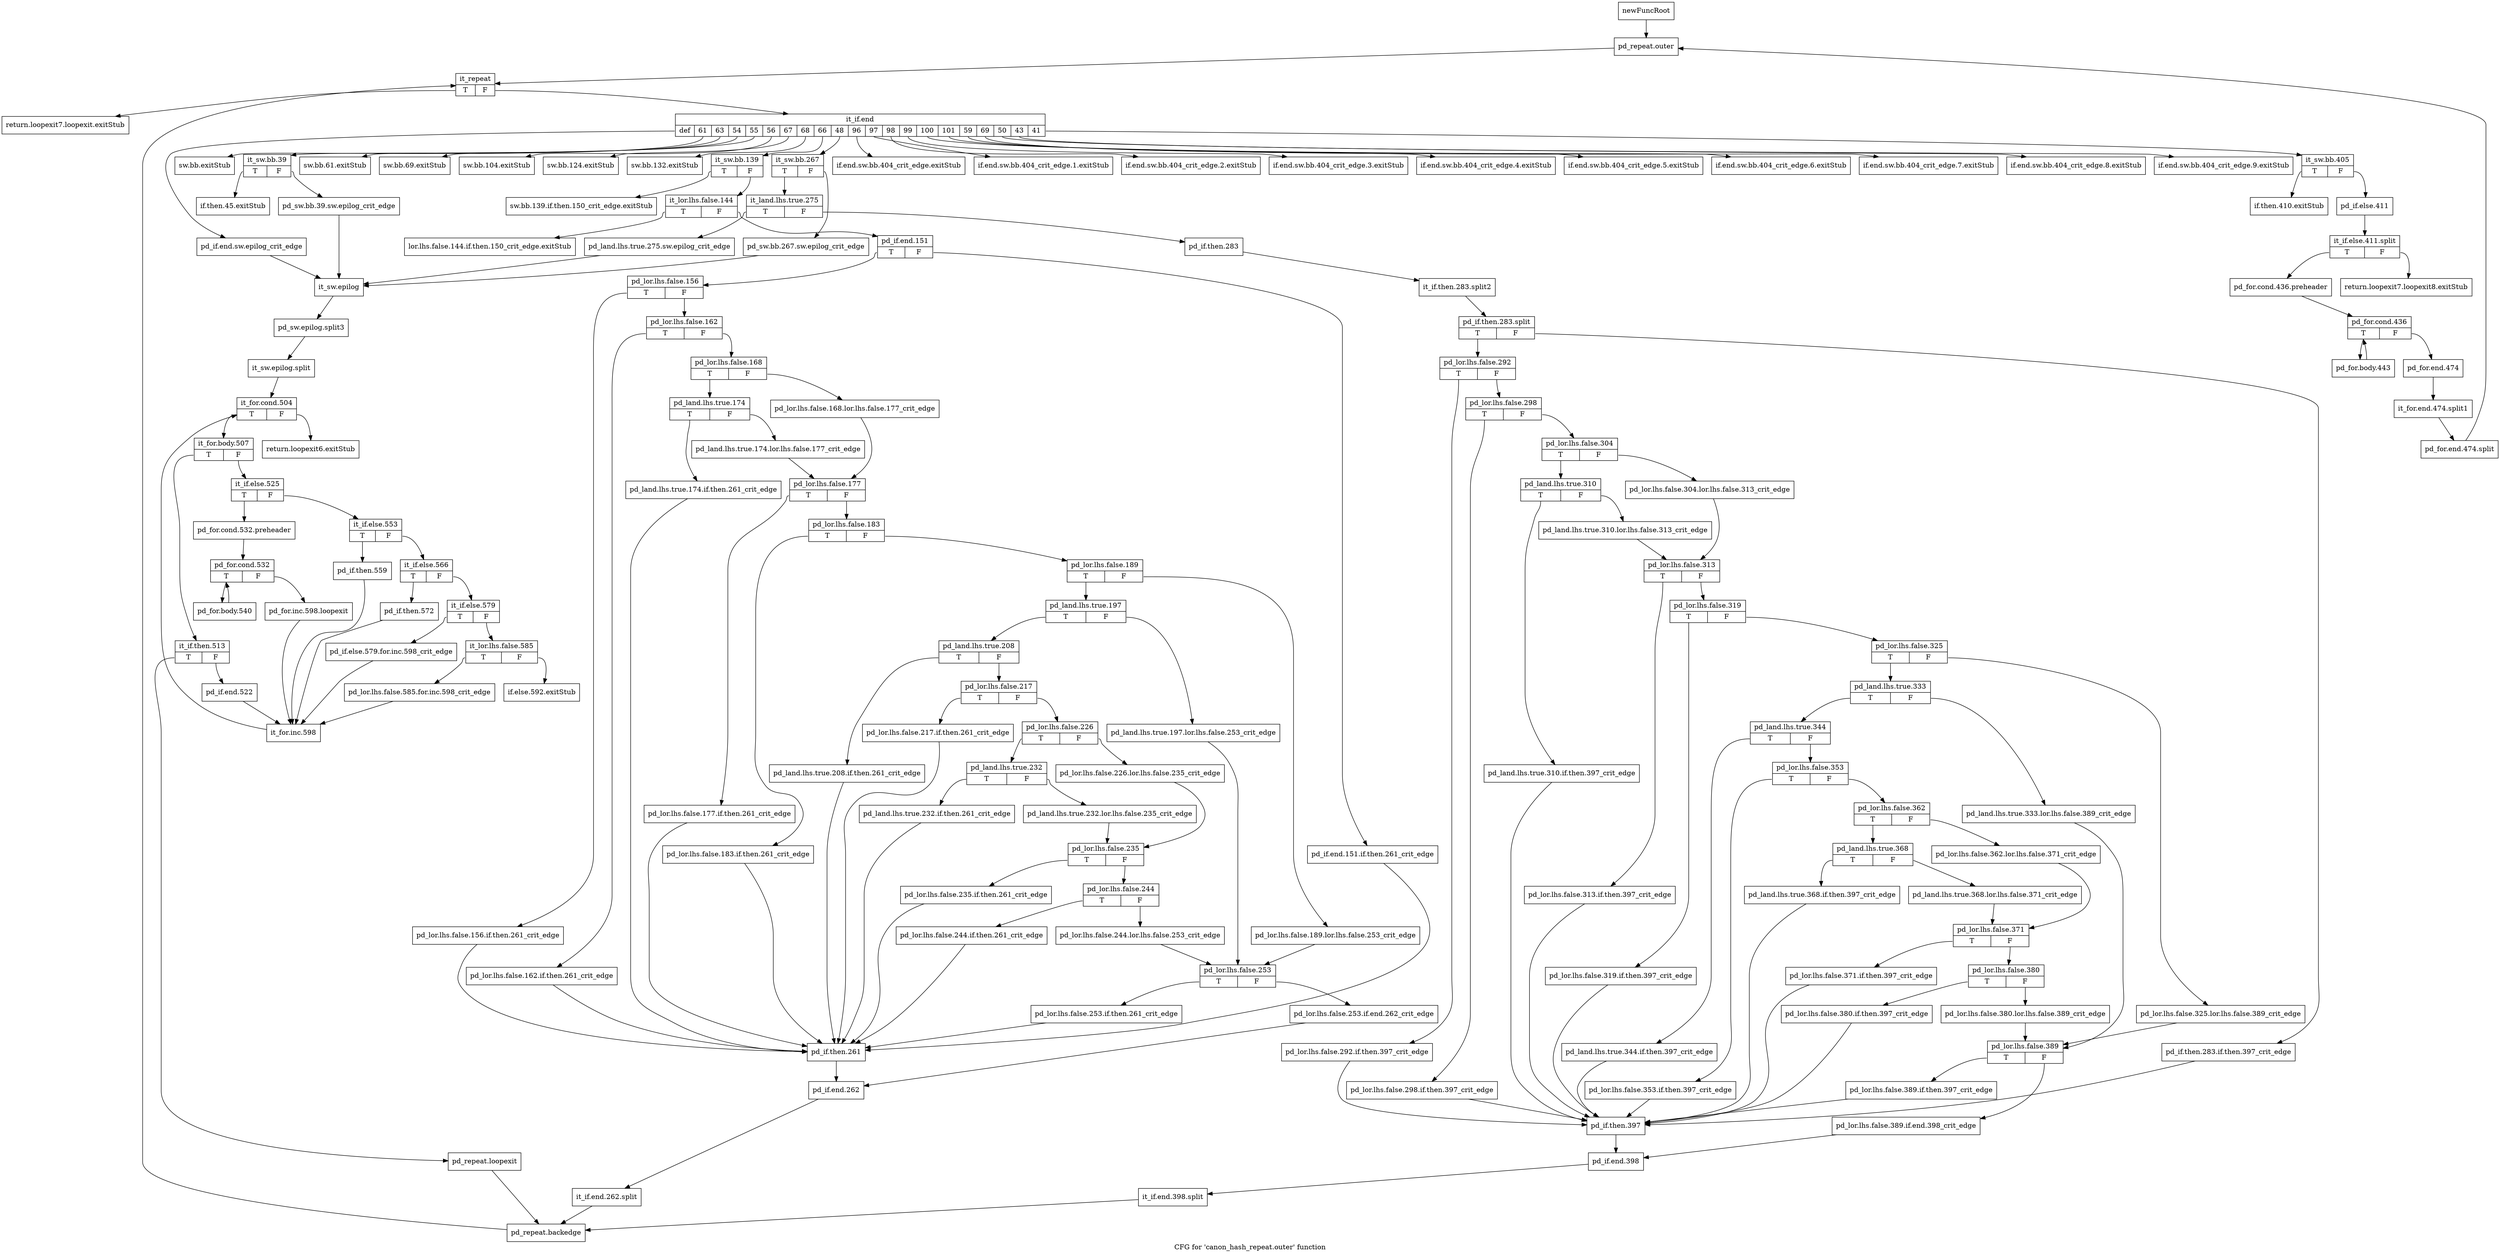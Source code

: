 digraph "CFG for 'canon_hash_repeat.outer' function" {
	label="CFG for 'canon_hash_repeat.outer' function";

	Node0xa918230 [shape=record,label="{newFuncRoot}"];
	Node0xa918230 -> Node0xa918a00;
	Node0xa918280 [shape=record,label="{return.loopexit7.loopexit.exitStub}"];
	Node0xa9182d0 [shape=record,label="{sw.bb.exitStub}"];
	Node0xa918320 [shape=record,label="{sw.bb.61.exitStub}"];
	Node0xa918370 [shape=record,label="{sw.bb.69.exitStub}"];
	Node0xa9183c0 [shape=record,label="{sw.bb.104.exitStub}"];
	Node0xa918410 [shape=record,label="{sw.bb.124.exitStub}"];
	Node0xa918460 [shape=record,label="{sw.bb.132.exitStub}"];
	Node0xa9184b0 [shape=record,label="{if.end.sw.bb.404_crit_edge.exitStub}"];
	Node0xa918500 [shape=record,label="{if.end.sw.bb.404_crit_edge.1.exitStub}"];
	Node0xa918550 [shape=record,label="{if.end.sw.bb.404_crit_edge.2.exitStub}"];
	Node0xa9185a0 [shape=record,label="{if.end.sw.bb.404_crit_edge.3.exitStub}"];
	Node0xa9185f0 [shape=record,label="{if.end.sw.bb.404_crit_edge.4.exitStub}"];
	Node0xa918640 [shape=record,label="{if.end.sw.bb.404_crit_edge.5.exitStub}"];
	Node0xa918690 [shape=record,label="{if.end.sw.bb.404_crit_edge.6.exitStub}"];
	Node0xa9186e0 [shape=record,label="{if.end.sw.bb.404_crit_edge.7.exitStub}"];
	Node0xa918730 [shape=record,label="{if.end.sw.bb.404_crit_edge.8.exitStub}"];
	Node0xa918780 [shape=record,label="{if.end.sw.bb.404_crit_edge.9.exitStub}"];
	Node0xa9187d0 [shape=record,label="{if.then.410.exitStub}"];
	Node0xa918820 [shape=record,label="{return.loopexit7.loopexit8.exitStub}"];
	Node0xa918870 [shape=record,label="{sw.bb.139.if.then.150_crit_edge.exitStub}"];
	Node0xa9188c0 [shape=record,label="{lor.lhs.false.144.if.then.150_crit_edge.exitStub}"];
	Node0xa918910 [shape=record,label="{if.then.45.exitStub}"];
	Node0xa918960 [shape=record,label="{return.loopexit6.exitStub}"];
	Node0xa9189b0 [shape=record,label="{if.else.592.exitStub}"];
	Node0xa918a00 [shape=record,label="{pd_repeat.outer}"];
	Node0xa918a00 -> Node0xa918a50;
	Node0xa918a50 [shape=record,label="{it_repeat|{<s0>T|<s1>F}}"];
	Node0xa918a50:s0 -> Node0xa918280;
	Node0xa918a50:s1 -> Node0xa918aa0;
	Node0xa918aa0 [shape=record,label="{it_if.end|{<s0>def|<s1>61|<s2>63|<s3>54|<s4>55|<s5>56|<s6>67|<s7>68|<s8>66|<s9>48|<s10>96|<s11>97|<s12>98|<s13>99|<s14>100|<s15>101|<s16>59|<s17>69|<s18>50|<s19>43|<s20>41}}"];
	Node0xa918aa0:s0 -> Node0xa91a710;
	Node0xa918aa0:s1 -> Node0xa9182d0;
	Node0xa918aa0:s2 -> Node0xa91a670;
	Node0xa918aa0:s3 -> Node0xa918320;
	Node0xa918aa0:s4 -> Node0xa918370;
	Node0xa918aa0:s5 -> Node0xa9183c0;
	Node0xa918aa0:s6 -> Node0xa918410;
	Node0xa918aa0:s7 -> Node0xa918460;
	Node0xa918aa0:s8 -> Node0xa9199f0;
	Node0xa918aa0:s9 -> Node0xa918cd0;
	Node0xa918aa0:s10 -> Node0xa9184b0;
	Node0xa918aa0:s11 -> Node0xa918500;
	Node0xa918aa0:s12 -> Node0xa918550;
	Node0xa918aa0:s13 -> Node0xa9185a0;
	Node0xa918aa0:s14 -> Node0xa9185f0;
	Node0xa918aa0:s15 -> Node0xa918640;
	Node0xa918aa0:s16 -> Node0xa918690;
	Node0xa918aa0:s17 -> Node0xa9186e0;
	Node0xa918aa0:s18 -> Node0xa918730;
	Node0xa918aa0:s19 -> Node0xa918780;
	Node0xa918aa0:s20 -> Node0xa918af0;
	Node0xa918af0 [shape=record,label="{it_sw.bb.405|{<s0>T|<s1>F}}"];
	Node0xa918af0:s0 -> Node0xa9187d0;
	Node0xa918af0:s1 -> Node0xa918b40;
	Node0xa918b40 [shape=record,label="{pd_if.else.411}"];
	Node0xa918b40 -> Node0xf28fca0;
	Node0xf28fca0 [shape=record,label="{it_if.else.411.split|{<s0>T|<s1>F}}"];
	Node0xf28fca0:s0 -> Node0xa918b90;
	Node0xf28fca0:s1 -> Node0xa918820;
	Node0xa918b90 [shape=record,label="{pd_for.cond.436.preheader}"];
	Node0xa918b90 -> Node0xa918be0;
	Node0xa918be0 [shape=record,label="{pd_for.cond.436|{<s0>T|<s1>F}}"];
	Node0xa918be0:s0 -> Node0xa918c80;
	Node0xa918be0:s1 -> Node0xa918c30;
	Node0xa918c30 [shape=record,label="{pd_for.end.474}"];
	Node0xa918c30 -> Node0xf28d750;
	Node0xf28d750 [shape=record,label="{it_for.end.474.split1}"];
	Node0xf28d750 -> Node0xf28f4a0;
	Node0xf28f4a0 [shape=record,label="{pd_for.end.474.split}"];
	Node0xf28f4a0 -> Node0xa918a00;
	Node0xa918c80 [shape=record,label="{pd_for.body.443}"];
	Node0xa918c80 -> Node0xa918be0;
	Node0xa918cd0 [shape=record,label="{it_sw.bb.267|{<s0>T|<s1>F}}"];
	Node0xa918cd0:s0 -> Node0xa918d70;
	Node0xa918cd0:s1 -> Node0xa918d20;
	Node0xa918d20 [shape=record,label="{pd_sw.bb.267.sw.epilog_crit_edge}"];
	Node0xa918d20 -> Node0xa91a760;
	Node0xa918d70 [shape=record,label="{it_land.lhs.true.275|{<s0>T|<s1>F}}"];
	Node0xa918d70:s0 -> Node0xa9199a0;
	Node0xa918d70:s1 -> Node0xa918dc0;
	Node0xa918dc0 [shape=record,label="{pd_if.then.283}"];
	Node0xa918dc0 -> Node0xf28d850;
	Node0xf28d850 [shape=record,label="{it_if.then.283.split2}"];
	Node0xf28d850 -> Node0xf43bcf0;
	Node0xf43bcf0 [shape=record,label="{pd_if.then.283.split|{<s0>T|<s1>F}}"];
	Node0xf43bcf0:s0 -> Node0xa918e60;
	Node0xf43bcf0:s1 -> Node0xa918e10;
	Node0xa918e10 [shape=record,label="{pd_if.then.283.if.then.397_crit_edge}"];
	Node0xa918e10 -> Node0xa919900;
	Node0xa918e60 [shape=record,label="{pd_lor.lhs.false.292|{<s0>T|<s1>F}}"];
	Node0xa918e60:s0 -> Node0xa9198b0;
	Node0xa918e60:s1 -> Node0xa918eb0;
	Node0xa918eb0 [shape=record,label="{pd_lor.lhs.false.298|{<s0>T|<s1>F}}"];
	Node0xa918eb0:s0 -> Node0xa919860;
	Node0xa918eb0:s1 -> Node0xa918f00;
	Node0xa918f00 [shape=record,label="{pd_lor.lhs.false.304|{<s0>T|<s1>F}}"];
	Node0xa918f00:s0 -> Node0xa918fa0;
	Node0xa918f00:s1 -> Node0xa918f50;
	Node0xa918f50 [shape=record,label="{pd_lor.lhs.false.304.lor.lhs.false.313_crit_edge}"];
	Node0xa918f50 -> Node0xa919040;
	Node0xa918fa0 [shape=record,label="{pd_land.lhs.true.310|{<s0>T|<s1>F}}"];
	Node0xa918fa0:s0 -> Node0xa919810;
	Node0xa918fa0:s1 -> Node0xa918ff0;
	Node0xa918ff0 [shape=record,label="{pd_land.lhs.true.310.lor.lhs.false.313_crit_edge}"];
	Node0xa918ff0 -> Node0xa919040;
	Node0xa919040 [shape=record,label="{pd_lor.lhs.false.313|{<s0>T|<s1>F}}"];
	Node0xa919040:s0 -> Node0xa9197c0;
	Node0xa919040:s1 -> Node0xa919090;
	Node0xa919090 [shape=record,label="{pd_lor.lhs.false.319|{<s0>T|<s1>F}}"];
	Node0xa919090:s0 -> Node0xa919770;
	Node0xa919090:s1 -> Node0xa9190e0;
	Node0xa9190e0 [shape=record,label="{pd_lor.lhs.false.325|{<s0>T|<s1>F}}"];
	Node0xa9190e0:s0 -> Node0xa919180;
	Node0xa9190e0:s1 -> Node0xa919130;
	Node0xa919130 [shape=record,label="{pd_lor.lhs.false.325.lor.lhs.false.389_crit_edge}"];
	Node0xa919130 -> Node0xa9194f0;
	Node0xa919180 [shape=record,label="{pd_land.lhs.true.333|{<s0>T|<s1>F}}"];
	Node0xa919180:s0 -> Node0xa919220;
	Node0xa919180:s1 -> Node0xa9191d0;
	Node0xa9191d0 [shape=record,label="{pd_land.lhs.true.333.lor.lhs.false.389_crit_edge}"];
	Node0xa9191d0 -> Node0xa9194f0;
	Node0xa919220 [shape=record,label="{pd_land.lhs.true.344|{<s0>T|<s1>F}}"];
	Node0xa919220:s0 -> Node0xa919720;
	Node0xa919220:s1 -> Node0xa919270;
	Node0xa919270 [shape=record,label="{pd_lor.lhs.false.353|{<s0>T|<s1>F}}"];
	Node0xa919270:s0 -> Node0xa9196d0;
	Node0xa919270:s1 -> Node0xa9192c0;
	Node0xa9192c0 [shape=record,label="{pd_lor.lhs.false.362|{<s0>T|<s1>F}}"];
	Node0xa9192c0:s0 -> Node0xa919360;
	Node0xa9192c0:s1 -> Node0xa919310;
	Node0xa919310 [shape=record,label="{pd_lor.lhs.false.362.lor.lhs.false.371_crit_edge}"];
	Node0xa919310 -> Node0xa919400;
	Node0xa919360 [shape=record,label="{pd_land.lhs.true.368|{<s0>T|<s1>F}}"];
	Node0xa919360:s0 -> Node0xa919680;
	Node0xa919360:s1 -> Node0xa9193b0;
	Node0xa9193b0 [shape=record,label="{pd_land.lhs.true.368.lor.lhs.false.371_crit_edge}"];
	Node0xa9193b0 -> Node0xa919400;
	Node0xa919400 [shape=record,label="{pd_lor.lhs.false.371|{<s0>T|<s1>F}}"];
	Node0xa919400:s0 -> Node0xa919630;
	Node0xa919400:s1 -> Node0xa919450;
	Node0xa919450 [shape=record,label="{pd_lor.lhs.false.380|{<s0>T|<s1>F}}"];
	Node0xa919450:s0 -> Node0xa9195e0;
	Node0xa919450:s1 -> Node0xa9194a0;
	Node0xa9194a0 [shape=record,label="{pd_lor.lhs.false.380.lor.lhs.false.389_crit_edge}"];
	Node0xa9194a0 -> Node0xa9194f0;
	Node0xa9194f0 [shape=record,label="{pd_lor.lhs.false.389|{<s0>T|<s1>F}}"];
	Node0xa9194f0:s0 -> Node0xa919590;
	Node0xa9194f0:s1 -> Node0xa919540;
	Node0xa919540 [shape=record,label="{pd_lor.lhs.false.389.if.end.398_crit_edge}"];
	Node0xa919540 -> Node0xa919950;
	Node0xa919590 [shape=record,label="{pd_lor.lhs.false.389.if.then.397_crit_edge}"];
	Node0xa919590 -> Node0xa919900;
	Node0xa9195e0 [shape=record,label="{pd_lor.lhs.false.380.if.then.397_crit_edge}"];
	Node0xa9195e0 -> Node0xa919900;
	Node0xa919630 [shape=record,label="{pd_lor.lhs.false.371.if.then.397_crit_edge}"];
	Node0xa919630 -> Node0xa919900;
	Node0xa919680 [shape=record,label="{pd_land.lhs.true.368.if.then.397_crit_edge}"];
	Node0xa919680 -> Node0xa919900;
	Node0xa9196d0 [shape=record,label="{pd_lor.lhs.false.353.if.then.397_crit_edge}"];
	Node0xa9196d0 -> Node0xa919900;
	Node0xa919720 [shape=record,label="{pd_land.lhs.true.344.if.then.397_crit_edge}"];
	Node0xa919720 -> Node0xa919900;
	Node0xa919770 [shape=record,label="{pd_lor.lhs.false.319.if.then.397_crit_edge}"];
	Node0xa919770 -> Node0xa919900;
	Node0xa9197c0 [shape=record,label="{pd_lor.lhs.false.313.if.then.397_crit_edge}"];
	Node0xa9197c0 -> Node0xa919900;
	Node0xa919810 [shape=record,label="{pd_land.lhs.true.310.if.then.397_crit_edge}"];
	Node0xa919810 -> Node0xa919900;
	Node0xa919860 [shape=record,label="{pd_lor.lhs.false.298.if.then.397_crit_edge}"];
	Node0xa919860 -> Node0xa919900;
	Node0xa9198b0 [shape=record,label="{pd_lor.lhs.false.292.if.then.397_crit_edge}"];
	Node0xa9198b0 -> Node0xa919900;
	Node0xa919900 [shape=record,label="{pd_if.then.397}"];
	Node0xa919900 -> Node0xa919950;
	Node0xa919950 [shape=record,label="{pd_if.end.398}"];
	Node0xa919950 -> Node0xf28e7a0;
	Node0xf28e7a0 [shape=record,label="{it_if.end.398.split}"];
	Node0xf28e7a0 -> Node0xa91ada0;
	Node0xa9199a0 [shape=record,label="{pd_land.lhs.true.275.sw.epilog_crit_edge}"];
	Node0xa9199a0 -> Node0xa91a760;
	Node0xa9199f0 [shape=record,label="{it_sw.bb.139|{<s0>T|<s1>F}}"];
	Node0xa9199f0:s0 -> Node0xa918870;
	Node0xa9199f0:s1 -> Node0xa919a40;
	Node0xa919a40 [shape=record,label="{it_lor.lhs.false.144|{<s0>T|<s1>F}}"];
	Node0xa919a40:s0 -> Node0xa9188c0;
	Node0xa919a40:s1 -> Node0xa919a90;
	Node0xa919a90 [shape=record,label="{pd_if.end.151|{<s0>T|<s1>F}}"];
	Node0xa919a90:s0 -> Node0xa919b30;
	Node0xa919a90:s1 -> Node0xa919ae0;
	Node0xa919ae0 [shape=record,label="{pd_if.end.151.if.then.261_crit_edge}"];
	Node0xa919ae0 -> Node0xa91a5d0;
	Node0xa919b30 [shape=record,label="{pd_lor.lhs.false.156|{<s0>T|<s1>F}}"];
	Node0xa919b30:s0 -> Node0xa91a580;
	Node0xa919b30:s1 -> Node0xa919b80;
	Node0xa919b80 [shape=record,label="{pd_lor.lhs.false.162|{<s0>T|<s1>F}}"];
	Node0xa919b80:s0 -> Node0xa91a530;
	Node0xa919b80:s1 -> Node0xa919bd0;
	Node0xa919bd0 [shape=record,label="{pd_lor.lhs.false.168|{<s0>T|<s1>F}}"];
	Node0xa919bd0:s0 -> Node0xa919c70;
	Node0xa919bd0:s1 -> Node0xa919c20;
	Node0xa919c20 [shape=record,label="{pd_lor.lhs.false.168.lor.lhs.false.177_crit_edge}"];
	Node0xa919c20 -> Node0xa919d10;
	Node0xa919c70 [shape=record,label="{pd_land.lhs.true.174|{<s0>T|<s1>F}}"];
	Node0xa919c70:s0 -> Node0xa91a4e0;
	Node0xa919c70:s1 -> Node0xa919cc0;
	Node0xa919cc0 [shape=record,label="{pd_land.lhs.true.174.lor.lhs.false.177_crit_edge}"];
	Node0xa919cc0 -> Node0xa919d10;
	Node0xa919d10 [shape=record,label="{pd_lor.lhs.false.177|{<s0>T|<s1>F}}"];
	Node0xa919d10:s0 -> Node0xa91a490;
	Node0xa919d10:s1 -> Node0xa919d60;
	Node0xa919d60 [shape=record,label="{pd_lor.lhs.false.183|{<s0>T|<s1>F}}"];
	Node0xa919d60:s0 -> Node0xa91a440;
	Node0xa919d60:s1 -> Node0xa919db0;
	Node0xa919db0 [shape=record,label="{pd_lor.lhs.false.189|{<s0>T|<s1>F}}"];
	Node0xa919db0:s0 -> Node0xa919e50;
	Node0xa919db0:s1 -> Node0xa919e00;
	Node0xa919e00 [shape=record,label="{pd_lor.lhs.false.189.lor.lhs.false.253_crit_edge}"];
	Node0xa919e00 -> Node0xa91a1c0;
	Node0xa919e50 [shape=record,label="{pd_land.lhs.true.197|{<s0>T|<s1>F}}"];
	Node0xa919e50:s0 -> Node0xa919ef0;
	Node0xa919e50:s1 -> Node0xa919ea0;
	Node0xa919ea0 [shape=record,label="{pd_land.lhs.true.197.lor.lhs.false.253_crit_edge}"];
	Node0xa919ea0 -> Node0xa91a1c0;
	Node0xa919ef0 [shape=record,label="{pd_land.lhs.true.208|{<s0>T|<s1>F}}"];
	Node0xa919ef0:s0 -> Node0xa91a3f0;
	Node0xa919ef0:s1 -> Node0xa919f40;
	Node0xa919f40 [shape=record,label="{pd_lor.lhs.false.217|{<s0>T|<s1>F}}"];
	Node0xa919f40:s0 -> Node0xa91a3a0;
	Node0xa919f40:s1 -> Node0xa919f90;
	Node0xa919f90 [shape=record,label="{pd_lor.lhs.false.226|{<s0>T|<s1>F}}"];
	Node0xa919f90:s0 -> Node0xa91a030;
	Node0xa919f90:s1 -> Node0xa919fe0;
	Node0xa919fe0 [shape=record,label="{pd_lor.lhs.false.226.lor.lhs.false.235_crit_edge}"];
	Node0xa919fe0 -> Node0xa91a0d0;
	Node0xa91a030 [shape=record,label="{pd_land.lhs.true.232|{<s0>T|<s1>F}}"];
	Node0xa91a030:s0 -> Node0xa91a350;
	Node0xa91a030:s1 -> Node0xa91a080;
	Node0xa91a080 [shape=record,label="{pd_land.lhs.true.232.lor.lhs.false.235_crit_edge}"];
	Node0xa91a080 -> Node0xa91a0d0;
	Node0xa91a0d0 [shape=record,label="{pd_lor.lhs.false.235|{<s0>T|<s1>F}}"];
	Node0xa91a0d0:s0 -> Node0xa91a300;
	Node0xa91a0d0:s1 -> Node0xa91a120;
	Node0xa91a120 [shape=record,label="{pd_lor.lhs.false.244|{<s0>T|<s1>F}}"];
	Node0xa91a120:s0 -> Node0xa91a2b0;
	Node0xa91a120:s1 -> Node0xa91a170;
	Node0xa91a170 [shape=record,label="{pd_lor.lhs.false.244.lor.lhs.false.253_crit_edge}"];
	Node0xa91a170 -> Node0xa91a1c0;
	Node0xa91a1c0 [shape=record,label="{pd_lor.lhs.false.253|{<s0>T|<s1>F}}"];
	Node0xa91a1c0:s0 -> Node0xa91a260;
	Node0xa91a1c0:s1 -> Node0xa91a210;
	Node0xa91a210 [shape=record,label="{pd_lor.lhs.false.253.if.end.262_crit_edge}"];
	Node0xa91a210 -> Node0xa91a620;
	Node0xa91a260 [shape=record,label="{pd_lor.lhs.false.253.if.then.261_crit_edge}"];
	Node0xa91a260 -> Node0xa91a5d0;
	Node0xa91a2b0 [shape=record,label="{pd_lor.lhs.false.244.if.then.261_crit_edge}"];
	Node0xa91a2b0 -> Node0xa91a5d0;
	Node0xa91a300 [shape=record,label="{pd_lor.lhs.false.235.if.then.261_crit_edge}"];
	Node0xa91a300 -> Node0xa91a5d0;
	Node0xa91a350 [shape=record,label="{pd_land.lhs.true.232.if.then.261_crit_edge}"];
	Node0xa91a350 -> Node0xa91a5d0;
	Node0xa91a3a0 [shape=record,label="{pd_lor.lhs.false.217.if.then.261_crit_edge}"];
	Node0xa91a3a0 -> Node0xa91a5d0;
	Node0xa91a3f0 [shape=record,label="{pd_land.lhs.true.208.if.then.261_crit_edge}"];
	Node0xa91a3f0 -> Node0xa91a5d0;
	Node0xa91a440 [shape=record,label="{pd_lor.lhs.false.183.if.then.261_crit_edge}"];
	Node0xa91a440 -> Node0xa91a5d0;
	Node0xa91a490 [shape=record,label="{pd_lor.lhs.false.177.if.then.261_crit_edge}"];
	Node0xa91a490 -> Node0xa91a5d0;
	Node0xa91a4e0 [shape=record,label="{pd_land.lhs.true.174.if.then.261_crit_edge}"];
	Node0xa91a4e0 -> Node0xa91a5d0;
	Node0xa91a530 [shape=record,label="{pd_lor.lhs.false.162.if.then.261_crit_edge}"];
	Node0xa91a530 -> Node0xa91a5d0;
	Node0xa91a580 [shape=record,label="{pd_lor.lhs.false.156.if.then.261_crit_edge}"];
	Node0xa91a580 -> Node0xa91a5d0;
	Node0xa91a5d0 [shape=record,label="{pd_if.then.261}"];
	Node0xa91a5d0 -> Node0xa91a620;
	Node0xa91a620 [shape=record,label="{pd_if.end.262}"];
	Node0xa91a620 -> Node0xf28e620;
	Node0xf28e620 [shape=record,label="{it_if.end.262.split}"];
	Node0xf28e620 -> Node0xa91ada0;
	Node0xa91a670 [shape=record,label="{it_sw.bb.39|{<s0>T|<s1>F}}"];
	Node0xa91a670:s0 -> Node0xa918910;
	Node0xa91a670:s1 -> Node0xa91a6c0;
	Node0xa91a6c0 [shape=record,label="{pd_sw.bb.39.sw.epilog_crit_edge}"];
	Node0xa91a6c0 -> Node0xa91a760;
	Node0xa91a710 [shape=record,label="{pd_if.end.sw.epilog_crit_edge}"];
	Node0xa91a710 -> Node0xa91a760;
	Node0xa91a760 [shape=record,label="{it_sw.epilog}"];
	Node0xa91a760 -> Node0xf28e9a0;
	Node0xf28e9a0 [shape=record,label="{pd_sw.epilog.split3}"];
	Node0xf28e9a0 -> Node0xf28e8a0;
	Node0xf28e8a0 [shape=record,label="{it_sw.epilog.split}"];
	Node0xf28e8a0 -> Node0xa91a7b0;
	Node0xa91a7b0 [shape=record,label="{it_for.cond.504|{<s0>T|<s1>F}}"];
	Node0xa91a7b0:s0 -> Node0xa91a800;
	Node0xa91a7b0:s1 -> Node0xa918960;
	Node0xa91a800 [shape=record,label="{it_for.body.507|{<s0>T|<s1>F}}"];
	Node0xa91a800:s0 -> Node0xa91ac60;
	Node0xa91a800:s1 -> Node0xa91a850;
	Node0xa91a850 [shape=record,label="{it_if.else.525|{<s0>T|<s1>F}}"];
	Node0xa91a850:s0 -> Node0xa91ab20;
	Node0xa91a850:s1 -> Node0xa91a8a0;
	Node0xa91a8a0 [shape=record,label="{it_if.else.553|{<s0>T|<s1>F}}"];
	Node0xa91a8a0:s0 -> Node0xa91aad0;
	Node0xa91a8a0:s1 -> Node0xa91a8f0;
	Node0xa91a8f0 [shape=record,label="{it_if.else.566|{<s0>T|<s1>F}}"];
	Node0xa91a8f0:s0 -> Node0xa91aa80;
	Node0xa91a8f0:s1 -> Node0xa91a940;
	Node0xa91a940 [shape=record,label="{it_if.else.579|{<s0>T|<s1>F}}"];
	Node0xa91a940:s0 -> Node0xa91aa30;
	Node0xa91a940:s1 -> Node0xa91a990;
	Node0xa91a990 [shape=record,label="{it_lor.lhs.false.585|{<s0>T|<s1>F}}"];
	Node0xa91a990:s0 -> Node0xa91a9e0;
	Node0xa91a990:s1 -> Node0xa9189b0;
	Node0xa91a9e0 [shape=record,label="{pd_lor.lhs.false.585.for.inc.598_crit_edge}"];
	Node0xa91a9e0 -> Node0xa91ad00;
	Node0xa91aa30 [shape=record,label="{pd_if.else.579.for.inc.598_crit_edge}"];
	Node0xa91aa30 -> Node0xa91ad00;
	Node0xa91aa80 [shape=record,label="{pd_if.then.572}"];
	Node0xa91aa80 -> Node0xa91ad00;
	Node0xa91aad0 [shape=record,label="{pd_if.then.559}"];
	Node0xa91aad0 -> Node0xa91ad00;
	Node0xa91ab20 [shape=record,label="{pd_for.cond.532.preheader}"];
	Node0xa91ab20 -> Node0xa91ab70;
	Node0xa91ab70 [shape=record,label="{pd_for.cond.532|{<s0>T|<s1>F}}"];
	Node0xa91ab70:s0 -> Node0xa91ac10;
	Node0xa91ab70:s1 -> Node0xa91abc0;
	Node0xa91abc0 [shape=record,label="{pd_for.inc.598.loopexit}"];
	Node0xa91abc0 -> Node0xa91ad00;
	Node0xa91ac10 [shape=record,label="{pd_for.body.540}"];
	Node0xa91ac10 -> Node0xa91ab70;
	Node0xa91ac60 [shape=record,label="{it_if.then.513|{<s0>T|<s1>F}}"];
	Node0xa91ac60:s0 -> Node0xa91ad50;
	Node0xa91ac60:s1 -> Node0xa91acb0;
	Node0xa91acb0 [shape=record,label="{pd_if.end.522}"];
	Node0xa91acb0 -> Node0xa91ad00;
	Node0xa91ad00 [shape=record,label="{it_for.inc.598}"];
	Node0xa91ad00 -> Node0xa91a7b0;
	Node0xa91ad50 [shape=record,label="{pd_repeat.loopexit}"];
	Node0xa91ad50 -> Node0xa91ada0;
	Node0xa91ada0 [shape=record,label="{pd_repeat.backedge}"];
	Node0xa91ada0 -> Node0xa918a50;
}
